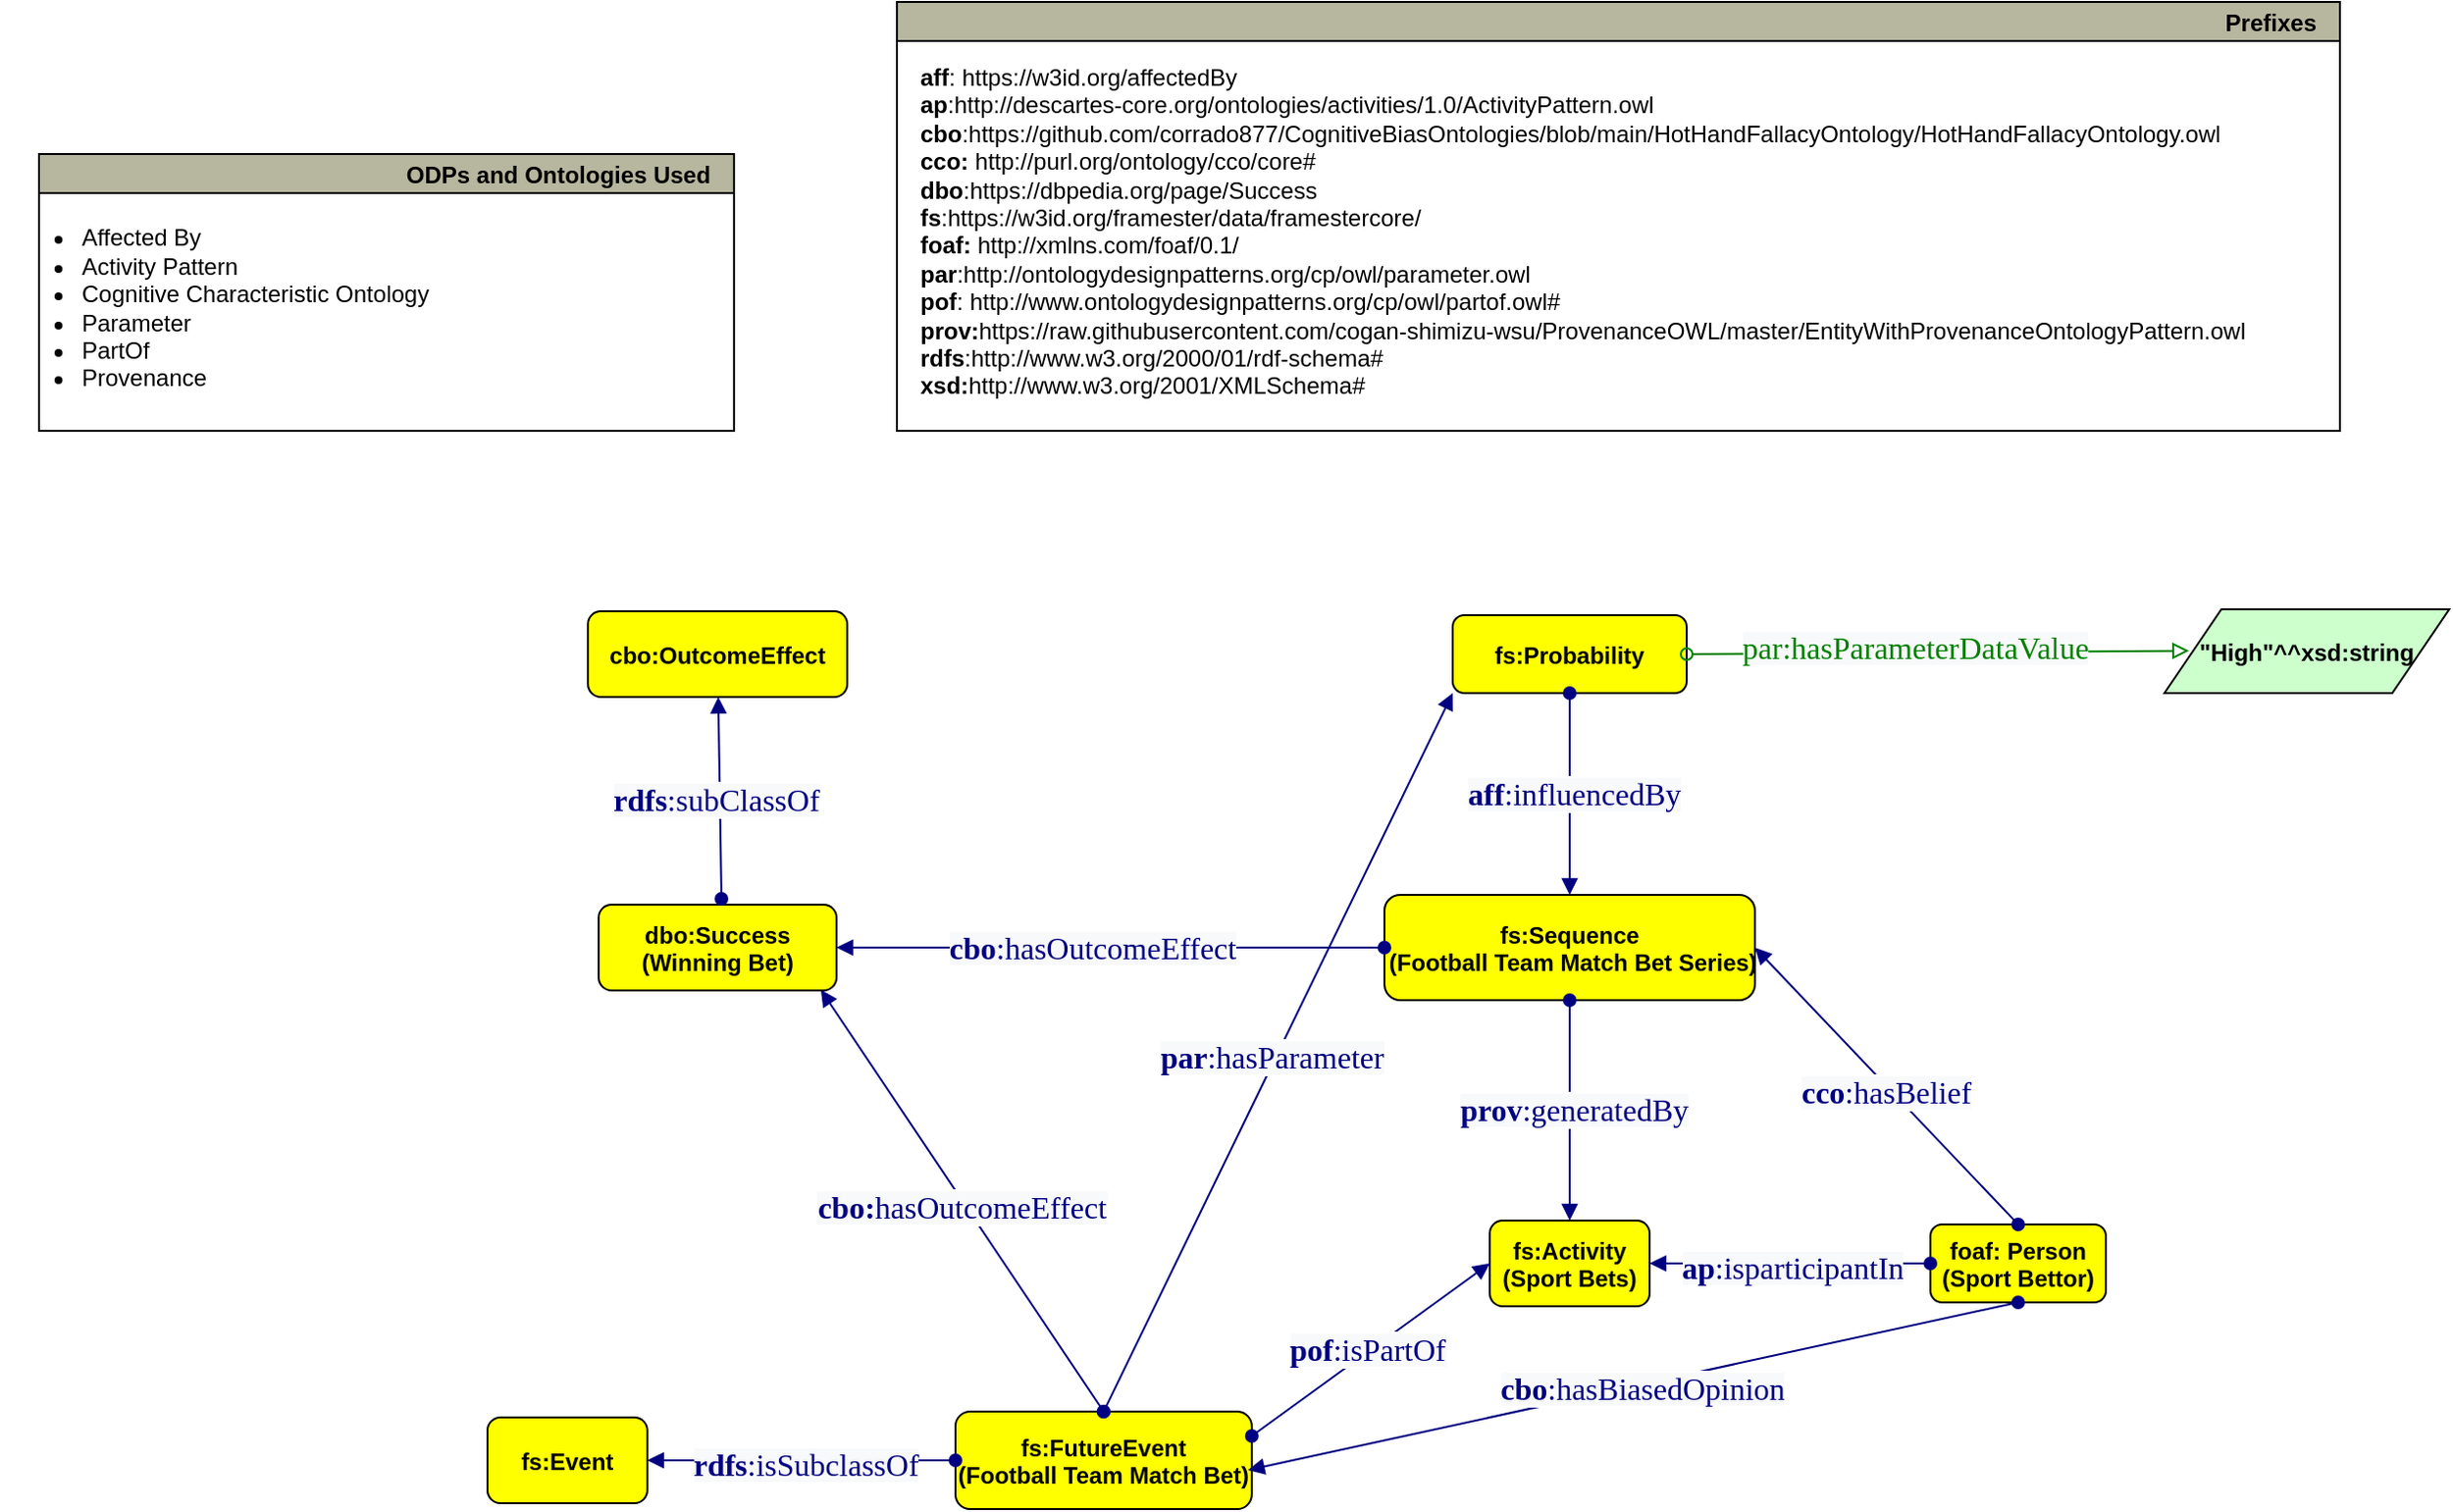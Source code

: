 <mxfile version="23.1.6" type="device">
  <diagram id="Z9zrd96PZsQ0QkyYvwfT" name="Page-1">
    <mxGraphModel dx="1048" dy="570" grid="1" gridSize="10" guides="1" tooltips="1" connect="1" arrows="1" fold="1" page="1" pageScale="1" pageWidth="827" pageHeight="1169" math="0" shadow="0">
      <root>
        <mxCell id="0" />
        <mxCell id="1" parent="0" />
        <mxCell id="CgzHILV7T-rABh-6ToRW-37" value="Prefixes" style="graphMlID=n0;shape=swimlane;startSize=20;fillColor=#b7b69e;strokeColor=#000000;strokeWidth=1.0;align=right;spacingRight=10;fontStyle=1" parent="1" vertex="1">
          <mxGeometry x="470" y="600" width="740" height="220" as="geometry">
            <mxRectangle x="-550" y="110" width="100" height="30" as="alternateBounds" />
          </mxGeometry>
        </mxCell>
        <UserObject label="&lt;b style=&quot;border-color: var(--border-color);&quot;&gt;aff&lt;/b&gt;:&amp;nbsp;https://w3id.org/affectedBy&lt;br&gt;&lt;b&gt;ap&lt;/b&gt;:http://descartes-core.org/ontologies/activities/1.0/ActivityPattern.owl&amp;nbsp;&lt;br&gt;&lt;b&gt;cbo&lt;/b&gt;:https://github.com/corrado877/CognitiveBiasOntologies/blob/main/HotHandFallacyOntology/HotHandFallacyOntology.owl&lt;br&gt;&lt;b&gt;cco:&amp;nbsp;&lt;/b&gt;http://purl.org/ontology/cco/core#&lt;br&gt;&lt;b&gt;dbo&lt;/b&gt;:https://dbpedia.org/page/Success&lt;br&gt;&lt;b style=&quot;border-color: var(--border-color);&quot;&gt;fs&lt;/b&gt;:https://w3id.org/framester/data/framestercore/&lt;br&gt;&lt;b style=&quot;border-color: var(--border-color);&quot;&gt;foaf:&amp;nbsp;&lt;/b&gt;&lt;span style=&quot;border-color: var(--border-color); background-color: initial;&quot;&gt;http://xmlns.com/foaf/0.1/&lt;br&gt;&lt;b&gt;par&lt;/b&gt;:http://ontologydesignpatterns.org/cp/owl/parameter.owl&lt;br&gt;&lt;/span&gt;&lt;b style=&quot;border-color: var(--border-color);&quot;&gt;pof&lt;/b&gt;:&amp;nbsp;&lt;span style=&quot;border-color: var(--border-color); background-color: initial;&quot;&gt;http://www.ontologydesignpatterns.org/cp/owl/partof.owl#&lt;br&gt;&lt;/span&gt;&lt;b&gt;prov:&lt;/b&gt;https://raw.githubusercontent.com/cogan-shimizu-wsu/ProvenanceOWL/master/EntityWithProvenanceOntologyPattern.owl&lt;br&gt;&lt;b&gt;rdfs&lt;/b&gt;:http://www.w3.org/2000/01/rdf-schema#&lt;br&gt;&lt;b style=&quot;border-color: var(--border-color);&quot;&gt;xsd:&lt;/b&gt;&lt;span style=&quot;border-color: var(--border-color); background-color: initial;&quot;&gt;http://www.w3.org/2001/XMLSchema#&lt;/span&gt;" link="http://www.w3.org/2000/01/rdf-schema#" id="CgzHILV7T-rABh-6ToRW-38">
          <mxCell style="text;whiteSpace=wrap;html=1;" parent="CgzHILV7T-rABh-6ToRW-37" vertex="1">
            <mxGeometry x="10" y="25" width="720" height="170" as="geometry" />
          </mxCell>
        </UserObject>
        <mxCell id="CgzHILV7T-rABh-6ToRW-39" value="ODPs and Ontologies Used" style="graphMlID=n0;shape=swimlane;startSize=20;fillColor=#b7b69e;strokeColor=#000000;strokeWidth=1.0;align=right;spacingRight=10;fontStyle=1" parent="1" vertex="1">
          <mxGeometry x="30" y="678" width="356.42" height="142" as="geometry" />
        </mxCell>
        <mxCell id="CgzHILV7T-rABh-6ToRW-40" value="&lt;ul&gt;&lt;li&gt;Affected By&lt;/li&gt;&lt;li&gt;Activity Pattern&lt;/li&gt;&lt;li style=&quot;border-color: var(--border-color);&quot;&gt;Cognitive Characteristic Ontology&lt;/li&gt;&lt;li&gt;Parameter&lt;/li&gt;&lt;li&gt;PartOf&lt;/li&gt;&lt;li&gt;Provenance&lt;/li&gt;&lt;/ul&gt;" style="text;html=1;strokeColor=none;fillColor=none;align=left;verticalAlign=middle;whiteSpace=wrap;rounded=0;" parent="CgzHILV7T-rABh-6ToRW-39" vertex="1">
          <mxGeometry x="-20" y="8" width="270" height="142" as="geometry" />
        </mxCell>
        <mxCell id="jly2-alAHBMs2acxooKN-1" value="foaf: Person&#xa;(Sport Bettor)" style="graphMlID=n4;shape=rect;rounded=1;arcsize=30;fillColor=#ffff00;strokeColor=#000000;strokeWidth=1.0;fontStyle=1" parent="1" vertex="1">
          <mxGeometry x="1000" y="1227" width="90" height="40" as="geometry" />
        </mxCell>
        <mxCell id="jly2-alAHBMs2acxooKN-2" value="fs:Event" style="graphMlID=n4;shape=rect;rounded=1;arcsize=30;fillColor=#ffff00;strokeColor=#000000;strokeWidth=1.0;fontStyle=1" parent="1" vertex="1">
          <mxGeometry x="260" y="1326" width="81.968" height="44" as="geometry" />
        </mxCell>
        <mxCell id="jly2-alAHBMs2acxooKN-3" value="fs:Sequence&#xa; (Football Team Match Bet Series)" style="graphMlID=n4;shape=rect;rounded=1;arcsize=30;fillColor=#ffff00;strokeColor=#000000;strokeWidth=1.0;fontStyle=1" parent="1" vertex="1">
          <mxGeometry x="720" y="1058" width="190" height="54" as="geometry" />
        </mxCell>
        <mxCell id="jly2-alAHBMs2acxooKN-4" value="fs:FutureEvent&#xa;(Football Team Match Bet)" style="graphMlID=n4;shape=rect;rounded=1;arcsize=30;fillColor=#ffff00;strokeColor=#000000;strokeWidth=1.0;fontStyle=1" parent="1" vertex="1">
          <mxGeometry x="500" y="1323" width="151.97" height="50" as="geometry" />
        </mxCell>
        <mxCell id="jly2-alAHBMs2acxooKN-5" value="fs:Activity&#xa;(Sport Bets)" style="graphMlID=n4;shape=rect;rounded=1;arcsize=30;fillColor=#ffff00;strokeColor=#000000;strokeWidth=1.0;fontStyle=1" parent="1" vertex="1">
          <mxGeometry x="774.02" y="1225" width="81.968" height="44" as="geometry" />
        </mxCell>
        <mxCell id="jly2-alAHBMs2acxooKN-6" value="fs:Probability" style="graphMlID=n4;shape=rect;rounded=1;arcsize=30;fillColor=#ffff00;strokeColor=#000000;strokeWidth=1.0;fontStyle=1" parent="1" vertex="1">
          <mxGeometry x="755" y="914.5" width="120" height="40" as="geometry" />
        </mxCell>
        <mxCell id="jly2-alAHBMs2acxooKN-9" value="" style="graphMlID=e0;rounded=0;endArrow=block;strokeColor=#000080;strokeWidth=1.0;startArrow=oval;startFill=1;endFill=1;exitX=0;exitY=0.5;exitDx=0;exitDy=0;entryX=1;entryY=0.5;entryDx=0;entryDy=0;" parent="1" source="jly2-alAHBMs2acxooKN-1" target="jly2-alAHBMs2acxooKN-5" edge="1">
          <mxGeometry relative="1" as="geometry">
            <mxPoint x="630" y="1133.082" as="sourcePoint" />
            <mxPoint x="781" y="1133" as="targetPoint" />
          </mxGeometry>
        </mxCell>
        <mxCell id="jly2-alAHBMs2acxooKN-10" value="&lt;span style=&quot;color: rgb(0 , 0 , 128) ; font-family: &amp;quot;dialog&amp;quot; ; font-size: 16px ; background-color: rgb(248 , 249 , 250)&quot;&gt;&lt;b&gt;ap&lt;/b&gt;:isparticipantIn&lt;/span&gt;" style="text;html=1;align=center;verticalAlign=middle;resizable=0;points=[];labelBackgroundColor=#ffffff;" parent="jly2-alAHBMs2acxooKN-9" vertex="1" connectable="0">
          <mxGeometry x="-0.017" y="2" relative="1" as="geometry">
            <mxPoint as="offset" />
          </mxGeometry>
        </mxCell>
        <mxCell id="jly2-alAHBMs2acxooKN-11" value="" style="graphMlID=e0;rounded=0;endArrow=block;strokeColor=#000080;strokeWidth=1.0;startArrow=oval;startFill=1;endFill=1;exitX=0.5;exitY=0;exitDx=0;exitDy=0;entryX=1;entryY=0.5;entryDx=0;entryDy=0;" parent="1" source="jly2-alAHBMs2acxooKN-1" target="jly2-alAHBMs2acxooKN-3" edge="1">
          <mxGeometry relative="1" as="geometry">
            <mxPoint x="1050" y="1073.082" as="sourcePoint" />
            <mxPoint x="1201" y="1073" as="targetPoint" />
          </mxGeometry>
        </mxCell>
        <mxCell id="jly2-alAHBMs2acxooKN-12" value="&lt;span style=&quot;color: rgb(0 , 0 , 128) ; font-family: &amp;quot;dialog&amp;quot; ; font-size: 16px ; background-color: rgb(248 , 249 , 250)&quot;&gt;&lt;b&gt;cco&lt;/b&gt;:hasBelief&lt;/span&gt;" style="text;html=1;align=center;verticalAlign=middle;resizable=0;points=[];labelBackgroundColor=#ffffff;" parent="jly2-alAHBMs2acxooKN-11" vertex="1" connectable="0">
          <mxGeometry x="-0.017" y="2" relative="1" as="geometry">
            <mxPoint as="offset" />
          </mxGeometry>
        </mxCell>
        <mxCell id="jly2-alAHBMs2acxooKN-13" value="" style="graphMlID=e0;rounded=0;endArrow=block;strokeColor=#000080;strokeWidth=1.0;startArrow=oval;startFill=1;endFill=1;exitX=0.5;exitY=1;exitDx=0;exitDy=0;" parent="1" source="jly2-alAHBMs2acxooKN-1" edge="1">
          <mxGeometry relative="1" as="geometry">
            <mxPoint x="880" y="1353.082" as="sourcePoint" />
            <mxPoint x="650" y="1353" as="targetPoint" />
          </mxGeometry>
        </mxCell>
        <mxCell id="jly2-alAHBMs2acxooKN-14" value="&lt;span style=&quot;color: rgb(0 , 0 , 128) ; font-family: &amp;quot;dialog&amp;quot; ; font-size: 16px ; background-color: rgb(248 , 249 , 250)&quot;&gt;&lt;b&gt;cbo&lt;/b&gt;:hasBiasedOpinion&lt;/span&gt;" style="text;html=1;align=center;verticalAlign=middle;resizable=0;points=[];labelBackgroundColor=#ffffff;" parent="jly2-alAHBMs2acxooKN-13" vertex="1" connectable="0">
          <mxGeometry x="-0.017" y="2" relative="1" as="geometry">
            <mxPoint as="offset" />
          </mxGeometry>
        </mxCell>
        <mxCell id="jly2-alAHBMs2acxooKN-15" value="" style="graphMlID=e0;rounded=0;endArrow=block;strokeColor=#000080;strokeWidth=1.0;startArrow=oval;startFill=1;endFill=1;exitX=1;exitY=0.25;exitDx=0;exitDy=0;entryX=0;entryY=0.5;entryDx=0;entryDy=0;" parent="1" source="jly2-alAHBMs2acxooKN-4" target="jly2-alAHBMs2acxooKN-5" edge="1">
          <mxGeometry relative="1" as="geometry">
            <mxPoint x="630" y="1143.082" as="sourcePoint" />
            <mxPoint x="781" y="1143" as="targetPoint" />
          </mxGeometry>
        </mxCell>
        <mxCell id="jly2-alAHBMs2acxooKN-16" value="&lt;span style=&quot;color: rgb(0 , 0 , 128) ; font-family: &amp;quot;dialog&amp;quot; ; font-size: 16px ; background-color: rgb(248 , 249 , 250)&quot;&gt;&lt;b&gt;pof&lt;/b&gt;:isPartOf&lt;/span&gt;" style="text;html=1;align=center;verticalAlign=middle;resizable=0;points=[];labelBackgroundColor=#ffffff;" parent="jly2-alAHBMs2acxooKN-15" vertex="1" connectable="0">
          <mxGeometry x="-0.017" y="2" relative="1" as="geometry">
            <mxPoint as="offset" />
          </mxGeometry>
        </mxCell>
        <mxCell id="jly2-alAHBMs2acxooKN-17" value="" style="graphMlID=e0;rounded=0;endArrow=block;strokeColor=#000080;strokeWidth=1.0;startArrow=oval;startFill=1;endFill=1;entryX=0.5;entryY=0;entryDx=0;entryDy=0;" parent="1" source="jly2-alAHBMs2acxooKN-3" target="jly2-alAHBMs2acxooKN-5" edge="1">
          <mxGeometry relative="1" as="geometry">
            <mxPoint x="420" y="1033.082" as="sourcePoint" />
            <mxPoint x="571" y="1033" as="targetPoint" />
          </mxGeometry>
        </mxCell>
        <mxCell id="jly2-alAHBMs2acxooKN-18" value="&lt;span style=&quot;color: rgb(0 , 0 , 128) ; font-family: &amp;quot;dialog&amp;quot; ; font-size: 16px ; background-color: rgb(248 , 249 , 250)&quot;&gt;&lt;b&gt;prov&lt;/b&gt;:generatedBy&lt;/span&gt;" style="text;html=1;align=center;verticalAlign=middle;resizable=0;points=[];labelBackgroundColor=#ffffff;" parent="jly2-alAHBMs2acxooKN-17" vertex="1" connectable="0">
          <mxGeometry x="-0.017" y="2" relative="1" as="geometry">
            <mxPoint as="offset" />
          </mxGeometry>
        </mxCell>
        <mxCell id="jly2-alAHBMs2acxooKN-19" value="" style="graphMlID=e0;rounded=0;endArrow=block;strokeColor=#000080;strokeWidth=1.0;startArrow=oval;startFill=1;endFill=1;exitX=0;exitY=0.5;exitDx=0;exitDy=0;" parent="1" source="jly2-alAHBMs2acxooKN-4" target="jly2-alAHBMs2acxooKN-2" edge="1">
          <mxGeometry relative="1" as="geometry">
            <mxPoint x="390" y="1093.082" as="sourcePoint" />
            <mxPoint x="541" y="1093" as="targetPoint" />
          </mxGeometry>
        </mxCell>
        <mxCell id="jly2-alAHBMs2acxooKN-20" value="&lt;span style=&quot;color: rgb(0 , 0 , 128) ; font-family: &amp;quot;dialog&amp;quot; ; font-size: 16px ; background-color: rgb(248 , 249 , 250)&quot;&gt;&lt;b&gt;rdfs&lt;/b&gt;:isSubclassOf&lt;/span&gt;" style="text;html=1;align=center;verticalAlign=middle;resizable=0;points=[];labelBackgroundColor=#ffffff;" parent="jly2-alAHBMs2acxooKN-19" vertex="1" connectable="0">
          <mxGeometry x="-0.017" y="2" relative="1" as="geometry">
            <mxPoint as="offset" />
          </mxGeometry>
        </mxCell>
        <mxCell id="jly2-alAHBMs2acxooKN-21" value="" style="graphMlID=e0;rounded=0;endArrow=block;strokeColor=#000080;strokeWidth=1.0;startArrow=oval;startFill=1;endFill=1;exitX=0.5;exitY=0;exitDx=0;exitDy=0;entryX=0.934;entryY=0.991;entryDx=0;entryDy=0;entryPerimeter=0;" parent="1" source="jly2-alAHBMs2acxooKN-4" target="jly2-alAHBMs2acxooKN-31" edge="1">
          <mxGeometry relative="1" as="geometry">
            <mxPoint x="630" y="1143.082" as="sourcePoint" />
            <mxPoint x="456.97" y="1107" as="targetPoint" />
          </mxGeometry>
        </mxCell>
        <mxCell id="jly2-alAHBMs2acxooKN-22" value="&lt;font face=&quot;dialog&quot; color=&quot;#000080&quot;&gt;&lt;span style=&quot;font-size: 16px; background-color: rgb(248, 249, 250);&quot;&gt;&lt;b&gt;cbo:&lt;/b&gt;hasOutcomeEffect&lt;/span&gt;&lt;/font&gt;" style="text;html=1;align=center;verticalAlign=middle;resizable=0;points=[];labelBackgroundColor=#ffffff;" parent="jly2-alAHBMs2acxooKN-21" vertex="1" connectable="0">
          <mxGeometry x="-0.017" y="2" relative="1" as="geometry">
            <mxPoint as="offset" />
          </mxGeometry>
        </mxCell>
        <mxCell id="jly2-alAHBMs2acxooKN-23" value="" style="graphMlID=e0;rounded=0;endArrow=block;strokeColor=#000080;strokeWidth=1.0;startArrow=oval;startFill=1;endFill=1;entryX=1;entryY=0.5;entryDx=0;entryDy=0;exitX=0;exitY=0.5;exitDx=0;exitDy=0;" parent="1" source="jly2-alAHBMs2acxooKN-3" target="jly2-alAHBMs2acxooKN-31" edge="1">
          <mxGeometry relative="1" as="geometry">
            <mxPoint x="720" y="1083" as="sourcePoint" />
            <mxPoint x="511.97" y="1085" as="targetPoint" />
          </mxGeometry>
        </mxCell>
        <mxCell id="jly2-alAHBMs2acxooKN-24" value="&lt;span style=&quot;color: rgb(0 , 0 , 128) ; font-family: &amp;quot;dialog&amp;quot; ; font-size: 16px ; background-color: rgb(248 , 249 , 250)&quot;&gt;&lt;b&gt;cbo&lt;/b&gt;:hasOutcomeEffect&lt;/span&gt;" style="text;html=1;align=center;verticalAlign=middle;resizable=0;points=[];labelBackgroundColor=#ffffff;" parent="jly2-alAHBMs2acxooKN-23" vertex="1" connectable="0">
          <mxGeometry x="-0.017" y="2" relative="1" as="geometry">
            <mxPoint x="-12" y="-2" as="offset" />
          </mxGeometry>
        </mxCell>
        <mxCell id="jly2-alAHBMs2acxooKN-25" value="" style="graphMlID=e0;rounded=0;endArrow=block;strokeColor=#000080;strokeWidth=1.0;startArrow=oval;startFill=1;endFill=1;exitX=0.5;exitY=0;exitDx=0;exitDy=0;entryX=0;entryY=1;entryDx=0;entryDy=0;" parent="1" source="jly2-alAHBMs2acxooKN-4" target="jly2-alAHBMs2acxooKN-6" edge="1">
          <mxGeometry relative="1" as="geometry">
            <mxPoint x="630" y="1143.082" as="sourcePoint" />
            <mxPoint x="781" y="1143" as="targetPoint" />
          </mxGeometry>
        </mxCell>
        <mxCell id="jly2-alAHBMs2acxooKN-26" value="&lt;span style=&quot;color: rgb(0 , 0 , 128) ; font-family: &amp;quot;dialog&amp;quot; ; font-size: 16px ; background-color: rgb(248 , 249 , 250)&quot;&gt;&lt;b&gt;par&lt;/b&gt;:hasParameter&lt;/span&gt;" style="text;html=1;align=center;verticalAlign=middle;resizable=0;points=[];labelBackgroundColor=#ffffff;" parent="jly2-alAHBMs2acxooKN-25" vertex="1" connectable="0">
          <mxGeometry x="-0.017" y="2" relative="1" as="geometry">
            <mxPoint as="offset" />
          </mxGeometry>
        </mxCell>
        <mxCell id="jly2-alAHBMs2acxooKN-27" value="" style="graphMlID=e2;rounded=0;endArrow=block;strokeColor=#008000;strokeWidth=1.0;startArrow=oval;startFill=0;endFill=0;entryX=0.1;entryY=0.53;entryDx=0;entryDy=0;entryPerimeter=0;exitX=1;exitY=0.5;exitDx=0;exitDy=0;" parent="1" source="jly2-alAHBMs2acxooKN-6" edge="1">
          <mxGeometry relative="1" as="geometry">
            <mxPoint x="570" y="1143" as="sourcePoint" />
            <mxPoint x="1132.612" y="932.79" as="targetPoint" />
          </mxGeometry>
        </mxCell>
        <mxCell id="jly2-alAHBMs2acxooKN-28" value="&lt;span style=&quot;color: rgb(0 , 128 , 0) ; font-family: &amp;quot;dialog&amp;quot; ; font-size: 16px ; background-color: rgb(248 , 249 , 250)&quot;&gt;par:hasParameterDataValue&lt;/span&gt;" style="text;html=1;align=center;verticalAlign=middle;resizable=0;points=[];labelBackgroundColor=#ffffff;" parent="jly2-alAHBMs2acxooKN-27" vertex="1" connectable="0">
          <mxGeometry x="-0.09" y="3" relative="1" as="geometry">
            <mxPoint as="offset" />
          </mxGeometry>
        </mxCell>
        <mxCell id="jly2-alAHBMs2acxooKN-29" value="" style="graphMlID=e0;rounded=0;endArrow=block;strokeColor=#000080;strokeWidth=1.0;startArrow=oval;startFill=1;endFill=1;exitX=0.5;exitY=1;exitDx=0;exitDy=0;entryX=0.5;entryY=0;entryDx=0;entryDy=0;" parent="1" source="jly2-alAHBMs2acxooKN-6" target="jly2-alAHBMs2acxooKN-3" edge="1">
          <mxGeometry relative="1" as="geometry">
            <mxPoint x="630" y="1143.082" as="sourcePoint" />
            <mxPoint x="781" y="1143" as="targetPoint" />
          </mxGeometry>
        </mxCell>
        <mxCell id="jly2-alAHBMs2acxooKN-30" value="&lt;span style=&quot;color: rgb(0 , 0 , 128) ; font-family: &amp;quot;dialog&amp;quot; ; font-size: 16px ; background-color: rgb(248 , 249 , 250)&quot;&gt;&lt;b&gt;aff&lt;/b&gt;:influencedBy&lt;/span&gt;" style="text;html=1;align=center;verticalAlign=middle;resizable=0;points=[];labelBackgroundColor=#ffffff;" parent="jly2-alAHBMs2acxooKN-29" vertex="1" connectable="0">
          <mxGeometry x="-0.017" y="2" relative="1" as="geometry">
            <mxPoint as="offset" />
          </mxGeometry>
        </mxCell>
        <mxCell id="jly2-alAHBMs2acxooKN-31" value="dbo:Success&#xa;(Winning Bet)" style="graphMlID=n4;shape=rect;rounded=1;arcsize=30;fillColor=#ffff00;strokeColor=#000000;strokeWidth=1.0;fontStyle=1" parent="1" vertex="1">
          <mxGeometry x="317.03" y="1063" width="121.97" height="44" as="geometry" />
        </mxCell>
        <mxCell id="jly2-alAHBMs2acxooKN-33" value="&quot;High&quot;^^xsd:string" style="graphMlID=n6;shape=parallelogram;fillColor=#ccffcc;strokeColor=#000000;strokeWidth=1.0;fontStyle=1" parent="1" vertex="1">
          <mxGeometry x="1120" y="911.5" width="146.09" height="43" as="geometry" />
        </mxCell>
        <mxCell id="yuuOsfnJKZDkI5HLaXq4-1" value="cbo:OutcomeEffect" style="graphMlID=n4;shape=rect;rounded=1;arcsize=30;fillColor=#ffff00;strokeColor=#000000;strokeWidth=1.0;fontStyle=1" vertex="1" parent="1">
          <mxGeometry x="311.53" y="912.5" width="132.97" height="44" as="geometry" />
        </mxCell>
        <mxCell id="yuuOsfnJKZDkI5HLaXq4-3" value="" style="graphMlID=e0;rounded=0;endArrow=block;strokeColor=#000080;strokeWidth=1.0;startArrow=oval;startFill=1;endFill=1" edge="1" parent="1" target="yuuOsfnJKZDkI5HLaXq4-1">
          <mxGeometry relative="1" as="geometry">
            <mxPoint x="380" y="1060" as="sourcePoint" />
            <mxPoint x="631" y="1030" as="targetPoint" />
          </mxGeometry>
        </mxCell>
        <mxCell id="yuuOsfnJKZDkI5HLaXq4-4" value="&lt;span style=&quot;color: rgb(0 , 0 , 128) ; font-family: &amp;quot;dialog&amp;quot; ; font-size: 16px ; background-color: rgb(248 , 249 , 250)&quot;&gt;&lt;b&gt;rdfs&lt;/b&gt;:subClassOf&lt;/span&gt;" style="text;html=1;align=center;verticalAlign=middle;resizable=0;points=[];labelBackgroundColor=#ffffff;" vertex="1" connectable="0" parent="yuuOsfnJKZDkI5HLaXq4-3">
          <mxGeometry x="-0.017" y="2" relative="1" as="geometry">
            <mxPoint as="offset" />
          </mxGeometry>
        </mxCell>
      </root>
    </mxGraphModel>
  </diagram>
</mxfile>
